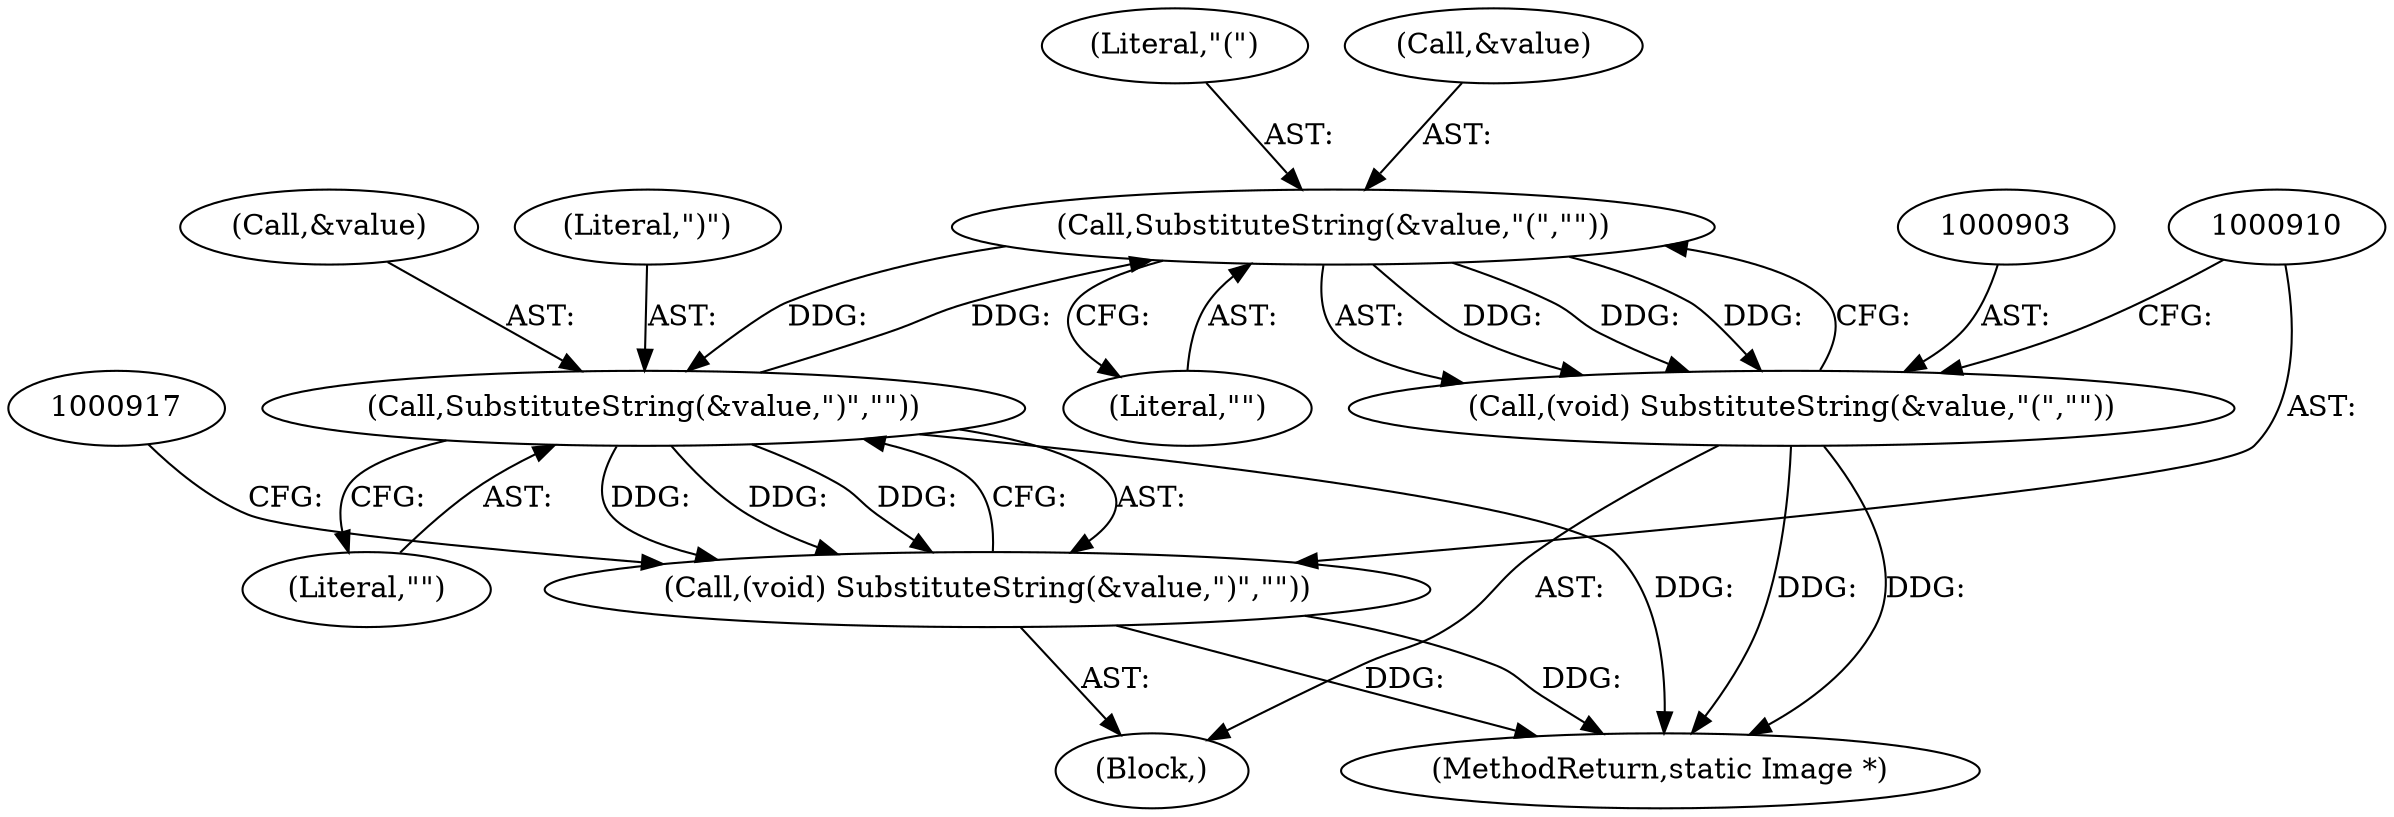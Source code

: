 digraph "0_ImageMagick6_7d11230060fa9c8f67e53c85224daf6648805c7b@pointer" {
"1000904" [label="(Call,SubstituteString(&value,\"(\",\"\"))"];
"1000911" [label="(Call,SubstituteString(&value,\")\",\"\"))"];
"1000904" [label="(Call,SubstituteString(&value,\"(\",\"\"))"];
"1000902" [label="(Call,(void) SubstituteString(&value,\"(\",\"\"))"];
"1000909" [label="(Call,(void) SubstituteString(&value,\")\",\"\"))"];
"1000908" [label="(Literal,\"\")"];
"1000907" [label="(Literal,\"(\")"];
"1000902" [label="(Call,(void) SubstituteString(&value,\"(\",\"\"))"];
"1000904" [label="(Call,SubstituteString(&value,\"(\",\"\"))"];
"1000912" [label="(Call,&value)"];
"1000911" [label="(Call,SubstituteString(&value,\")\",\"\"))"];
"1000905" [label="(Call,&value)"];
"1002409" [label="(MethodReturn,static Image *)"];
"1000863" [label="(Block,)"];
"1000915" [label="(Literal,\"\")"];
"1000914" [label="(Literal,\")\")"];
"1000909" [label="(Call,(void) SubstituteString(&value,\")\",\"\"))"];
"1000904" -> "1000902"  [label="AST: "];
"1000904" -> "1000908"  [label="CFG: "];
"1000905" -> "1000904"  [label="AST: "];
"1000907" -> "1000904"  [label="AST: "];
"1000908" -> "1000904"  [label="AST: "];
"1000902" -> "1000904"  [label="CFG: "];
"1000904" -> "1000902"  [label="DDG: "];
"1000904" -> "1000902"  [label="DDG: "];
"1000904" -> "1000902"  [label="DDG: "];
"1000911" -> "1000904"  [label="DDG: "];
"1000904" -> "1000911"  [label="DDG: "];
"1000911" -> "1000909"  [label="AST: "];
"1000911" -> "1000915"  [label="CFG: "];
"1000912" -> "1000911"  [label="AST: "];
"1000914" -> "1000911"  [label="AST: "];
"1000915" -> "1000911"  [label="AST: "];
"1000909" -> "1000911"  [label="CFG: "];
"1000911" -> "1002409"  [label="DDG: "];
"1000911" -> "1000909"  [label="DDG: "];
"1000911" -> "1000909"  [label="DDG: "];
"1000911" -> "1000909"  [label="DDG: "];
"1000902" -> "1000863"  [label="AST: "];
"1000903" -> "1000902"  [label="AST: "];
"1000910" -> "1000902"  [label="CFG: "];
"1000902" -> "1002409"  [label="DDG: "];
"1000902" -> "1002409"  [label="DDG: "];
"1000909" -> "1000863"  [label="AST: "];
"1000910" -> "1000909"  [label="AST: "];
"1000917" -> "1000909"  [label="CFG: "];
"1000909" -> "1002409"  [label="DDG: "];
"1000909" -> "1002409"  [label="DDG: "];
}
